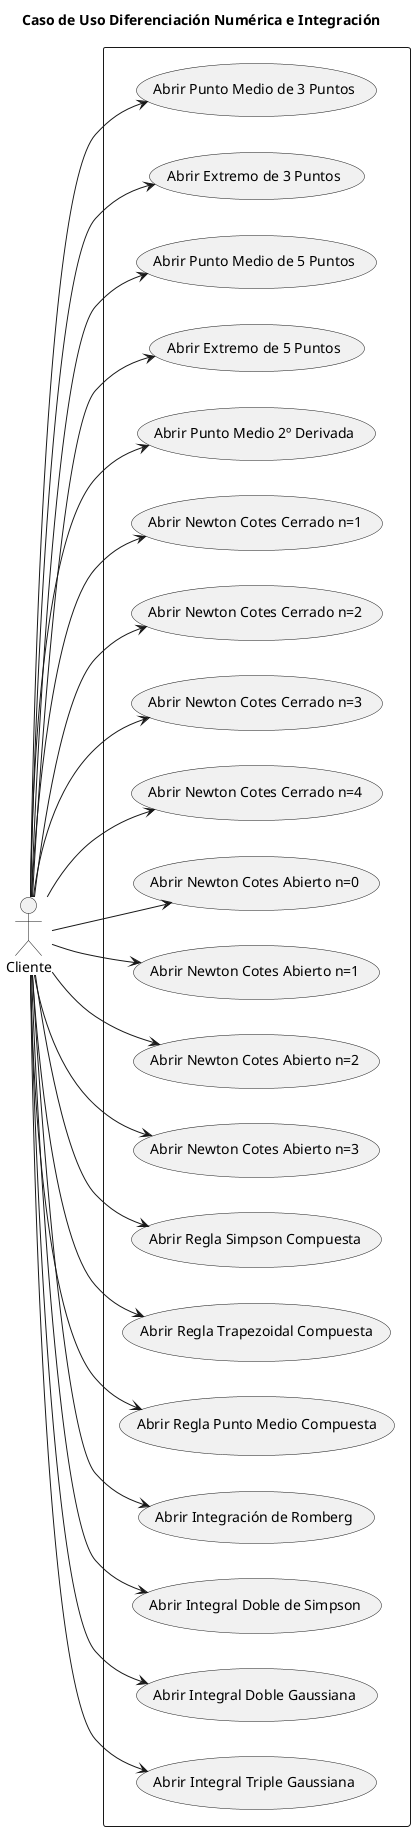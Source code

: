 @startuml

title Caso de Uso Diferenciación Numérica e Integración

left to right direction

actor Cliente as user

rectangle  {
    usecase "Abrir Punto Medio de 3 Puntos" as pm3
    usecase "Abrir Extremo de 3 Puntos" as ex3
    usecase "Abrir Punto Medio de 5 Puntos" as pm5
    usecase "Abrir Extremo de 5 Puntos" as ex5
    usecase "Abrir Punto Medio 2º Derivada" as pm2
    usecase "Abrir Newton Cotes Cerrado n=1" as ncc1
    usecase "Abrir Newton Cotes Cerrado n=2" as ncc2
    usecase "Abrir Newton Cotes Cerrado n=3" as ncc3
    usecase "Abrir Newton Cotes Cerrado n=4" as ncc4
    usecase "Abrir Newton Cotes Abierto n=0" as nca0
    usecase "Abrir Newton Cotes Abierto n=1" as nca1
    usecase "Abrir Newton Cotes Abierto n=2" as nca2
    usecase "Abrir Newton Cotes Abierto n=3" as nca3
    usecase "Abrir Regla Simpson Compuesta" as simpson
    usecase "Abrir Regla Trapezoidal Compuesta" as trapezoidal
    usecase "Abrir Regla Punto Medio Compuesta" as pmc
    usecase "Abrir Integración de Romberg" as inr
    usecase "Abrir Integral Doble de Simpson" as ids
    usecase "Abrir Integral Doble Gaussiana" as idg
    usecase "Abrir Integral Triple Gaussiana" as itg
}

user --> pm3: ""
user --> ex3: ""
user --> pm5: ""
user --> ex5: ""
user --> pm2: ""
user --> ncc1: ""
user --> ncc2: ""
user --> ncc3: ""
user --> ncc4: ""
user --> nca0: ""
user --> nca1: ""
user --> nca2: ""
user --> nca3: ""
user --> simpson: ""
user --> trapezoidal: ""
user --> pmc: ""
user --> inr: ""
user --> ids: ""
user --> idg: ""
user --> itg: ""

@enduml